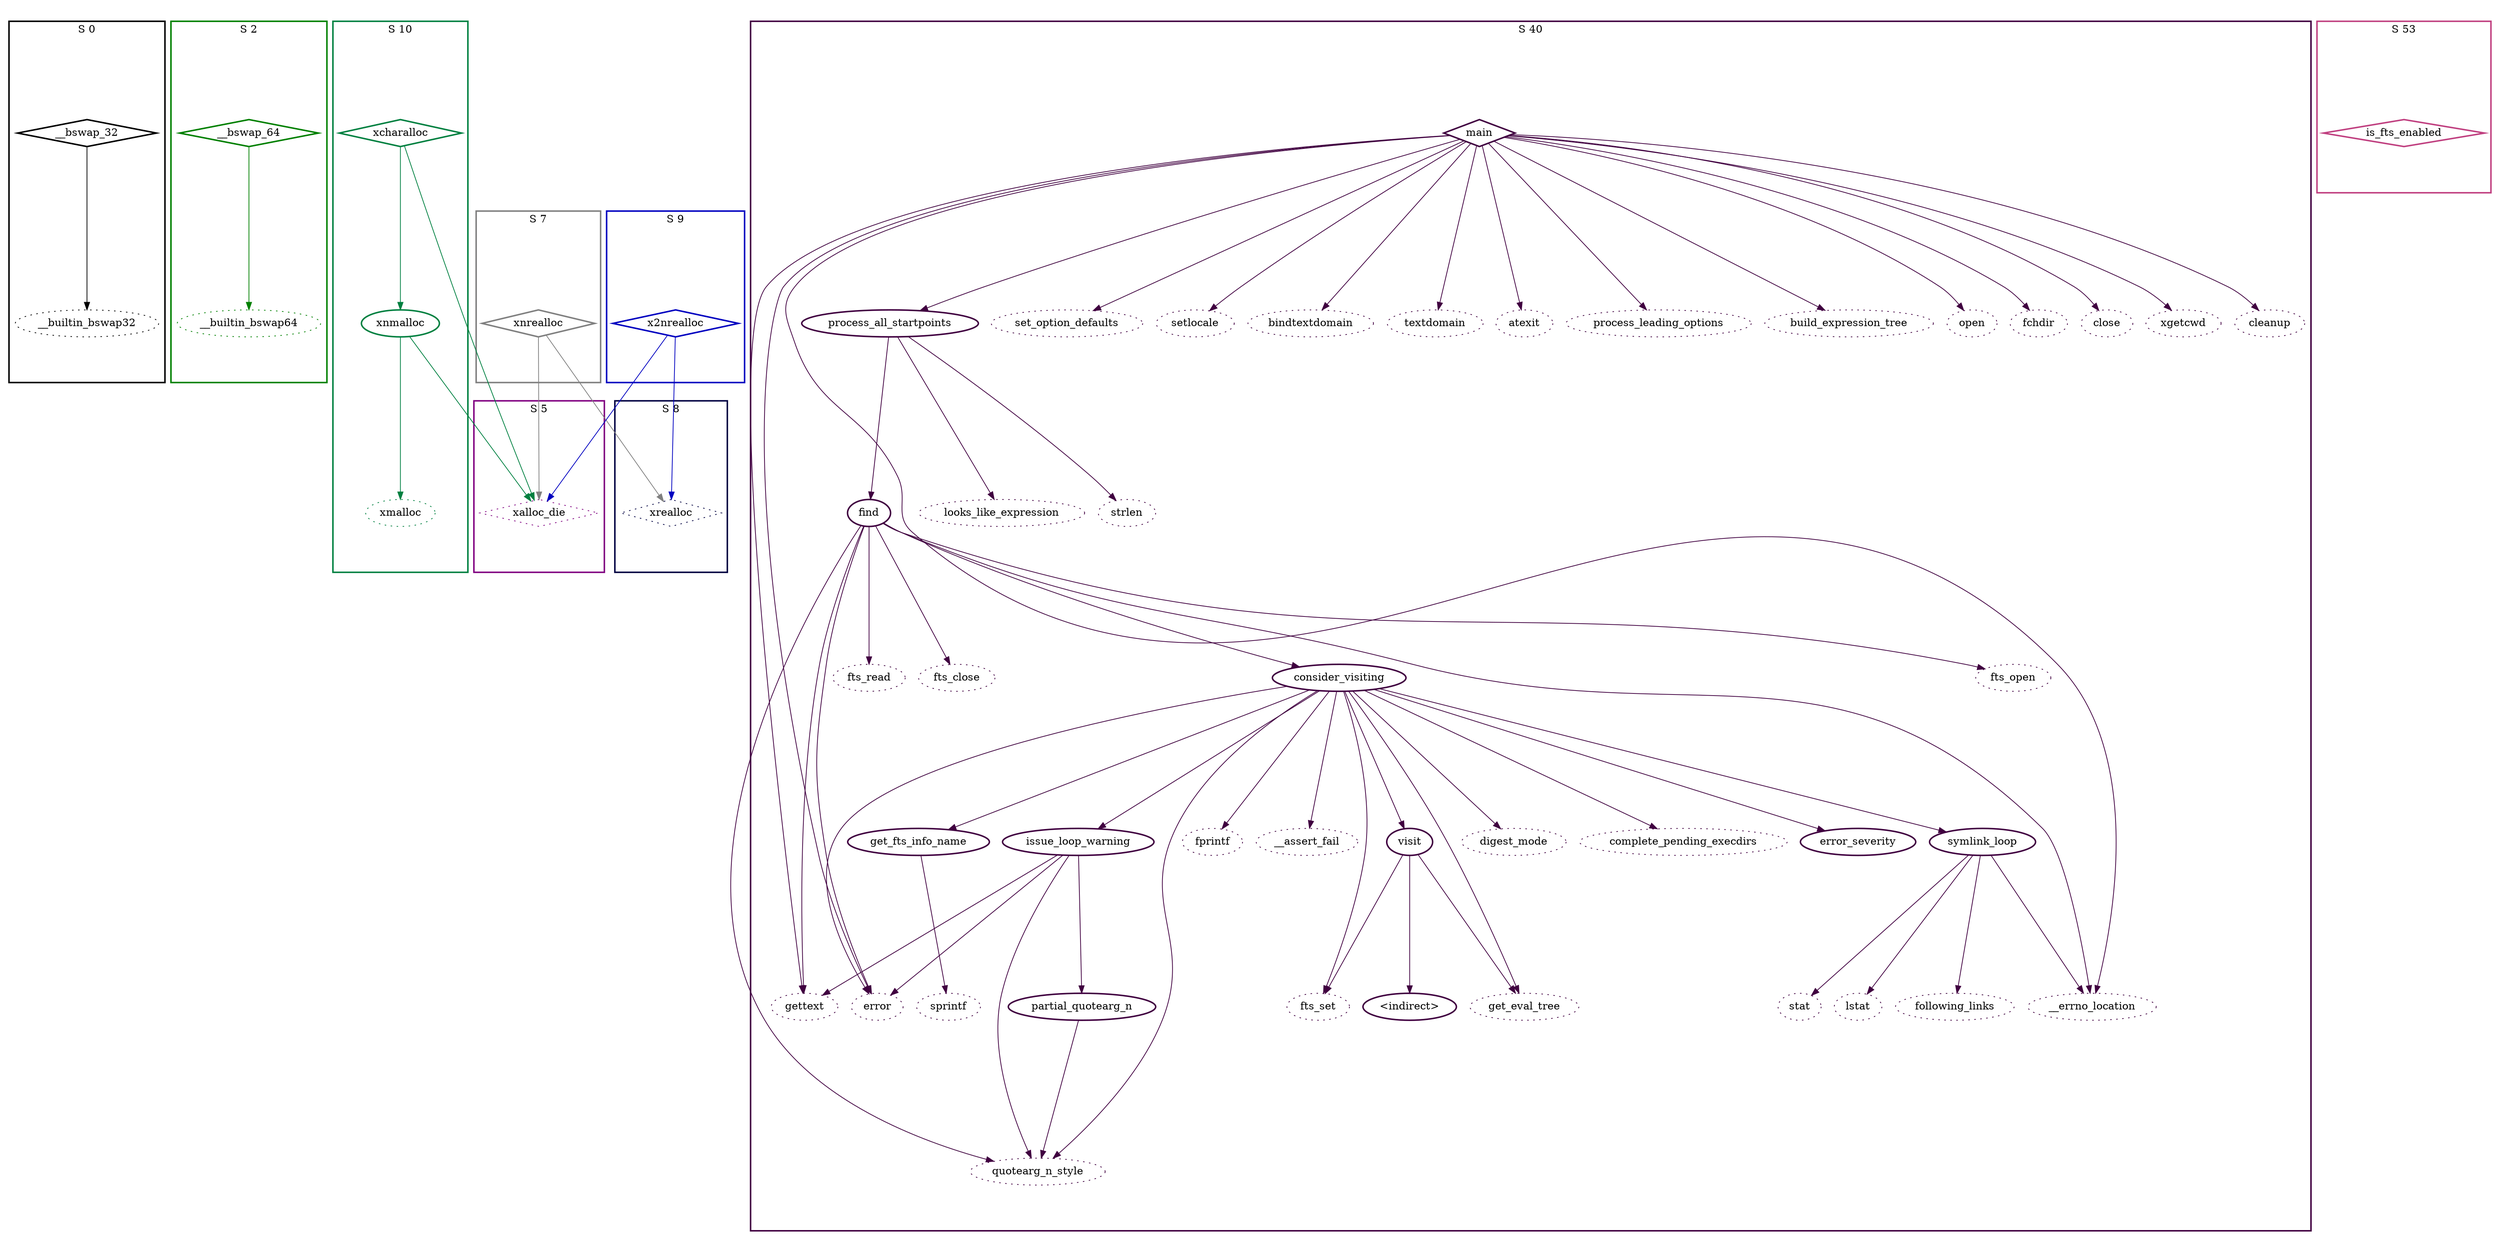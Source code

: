 digraph G {
  ratio=0.500000;
  "UV __bswap_32 (0)" [shape=diamond, label="__bswap_32", color="#000000",
                       style=bold];
  "UV __builtin_bswap32 (1)" [label="__builtin_bswap32", color="#000000",
                              style=dotted];
  "UV __bswap_64 (2)" [shape=diamond, label="__bswap_64", color="#008000",
                       style=bold];
  "UV __builtin_bswap64 (3)" [label="__builtin_bswap64", color="#008000",
                              style=dotted];
  "UV xnmalloc (4)" [label="xnmalloc", color="#008040", style=bold];
  "UV xalloc_die (5)" [shape=diamond, label="xalloc_die", color="#800080",
                       style=dotted];
  "UV xmalloc (6)" [label="xmalloc", color="#008040", style=dotted];
  "UV xnrealloc (7)" [shape=diamond, label="xnrealloc", color="#808080",
                      style=bold];
  "UV xrealloc (8)" [shape=diamond, label="xrealloc", color="#000040",
                     style=dotted];
  "UV x2nrealloc (9)" [shape=diamond, label="x2nrealloc", color="#0000C0",
                       style=bold];
  "UV xcharalloc (10)" [shape=diamond, label="xcharalloc", color="#008040",
                        style=bold];
  "UV error_severity (11)" [label="error_severity", color="#400040",
                            style=bold];
  "UV get_fts_info_name (12)" [label="get_fts_info_name", color="#400040",
                               style=bold];
  "UV sprintf (13)" [label="sprintf", color="#400040", style=dotted];
  "UV visit (14)" [label="visit", color="#400040", style=bold];
  "UV get_eval_tree (15)" [label="get_eval_tree", color="#400040",
                           style=dotted];
  "UV <indirect> (16)" [label="<indirect>", color="#400040", style=bold];
  "UV fts_set (17)" [label="fts_set", color="#400040", style=dotted];
  "UV partial_quotearg_n (18)" [label="partial_quotearg_n", color="#400040",
                                style=bold];
  "UV quotearg_n_style (19)" [label="quotearg_n_style", color="#400040",
                              style=dotted];
  "UV issue_loop_warning (20)" [label="issue_loop_warning", color="#400040",
                                style=bold];
  "UV gettext (21)" [label="gettext", color="#400040", style=dotted];
  "UV error (22)" [label="error", color="#400040", style=dotted];
  "UV symlink_loop (23)" [label="symlink_loop", color="#400040", style=bold];
  "UV following_links (24)" [label="following_links", color="#400040",
                             style=dotted];
  "UV stat (25)" [label="stat", color="#400040", style=dotted];
  "UV lstat (26)" [label="lstat", color="#400040", style=dotted];
  "UV __errno_location (27)" [label="__errno_location", color="#400040",
                              style=dotted];
  "UV consider_visiting (28)" [label="consider_visiting", color="#400040",
                               style=bold];
  "UV fprintf (29)" [label="fprintf", color="#400040", style=dotted];
  "UV __assert_fail (30)" [label="__assert_fail", color="#400040",
                           style=dotted];
  "UV digest_mode (31)" [label="digest_mode", color="#400040", style=dotted];
  "UV complete_pending_execdirs (32)" [label="complete_pending_execdirs",
                                       color="#400040", style=dotted];
  "UV find (33)" [label="find", color="#400040", style=bold];
  "UV fts_open (34)" [label="fts_open", color="#400040", style=dotted];
  "UV fts_read (35)" [label="fts_read", color="#400040", style=dotted];
  "UV fts_close (36)" [label="fts_close", color="#400040", style=dotted];
  "UV process_all_startpoints (37)" [label="process_all_startpoints",
                                     color="#400040", style=bold];
  "UV looks_like_expression (38)" [label="looks_like_expression",
                                   color="#400040", style=dotted];
  "UV strlen (39)" [label="strlen", color="#400040", style=dotted];
  "UV main (40)" [shape=diamond, label="main", color="#400040", style=bold];
  "UV set_option_defaults (41)" [label="set_option_defaults",
                                 color="#400040", style=dotted];
  "UV setlocale (42)" [label="setlocale", color="#400040", style=dotted];
  "UV bindtextdomain (43)" [label="bindtextdomain", color="#400040",
                            style=dotted];
  "UV textdomain (44)" [label="textdomain", color="#400040", style=dotted];
  "UV atexit (45)" [label="atexit", color="#400040", style=dotted];
  "UV process_leading_options (46)" [label="process_leading_options",
                                     color="#400040", style=dotted];
  "UV build_expression_tree (47)" [label="build_expression_tree",
                                   color="#400040", style=dotted];
  "UV open (48)" [label="open", color="#400040", style=dotted];
  "UV fchdir (49)" [label="fchdir", color="#400040", style=dotted];
  "UV close (50)" [label="close", color="#400040", style=dotted];
  "UV xgetcwd (51)" [label="xgetcwd", color="#400040", style=dotted];
  "UV cleanup (52)" [label="cleanup", color="#400040", style=dotted];
  "UV is_fts_enabled (53)" [shape=diamond, label="is_fts_enabled",
                            color="#C04080", style=bold];
  
  subgraph cluster_40 { label="S 40";
    color="#400040";
    style=bold;
    "UV cleanup (52)";"UV xgetcwd (51)";"UV close (50)";"UV fchdir (49)";"UV open (48)";"UV build_expression_tree (47)";"UV process_leading_options (46)";"UV atexit (45)";"UV textdomain (44)";"UV bindtextdomain (43)";"UV setlocale (42)";"UV set_option_defaults (41)";"UV main (40)";"UV strlen (39)";"UV looks_like_expression (38)";"UV process_all_startpoints (37)";"UV fts_close (36)";"UV fts_read (35)";"UV fts_open (34)";"UV find (33)";"UV complete_pending_execdirs (32)";"UV digest_mode (31)";"UV __assert_fail (30)";"UV fprintf (29)";"UV consider_visiting (28)";"UV __errno_location (27)";"UV lstat (26)";"UV stat (25)";"UV following_links (24)";"UV symlink_loop (23)";"UV error (22)";"UV gettext (21)";"UV issue_loop_warning (20)";"UV quotearg_n_style (19)";"UV partial_quotearg_n (18)";"UV fts_set (17)";"UV <indirect> (16)";"UV get_eval_tree (15)";"UV visit (14)";"UV sprintf (13)";"UV get_fts_info_name (12)";"UV error_severity (11)"; };
  subgraph cluster_8 { label="S 8";
    color="#000040";
    style=bold;
    "UV xrealloc (8)"; };
  subgraph cluster_53 { label="S 53";
    color="#C04080";
    style=bold;
    "UV is_fts_enabled (53)"; };
  subgraph cluster_9 { label="S 9";
    color="#0000C0";
    style=bold;
    "UV x2nrealloc (9)"; };
  subgraph cluster_2 { label="S 2";
    color="#008000";
    style=bold;
    "UV __builtin_bswap64 (3)";"UV __bswap_64 (2)"; };
  subgraph cluster_5 { label="S 5";
    color="#800080";
    style=bold;
    "UV xalloc_die (5)"; };
  subgraph cluster_7 { label="S 7";
    color="#808080";
    style=bold;
    "UV xnrealloc (7)"; };
  subgraph cluster_10 { label="S 10";
    color="#008040";
    style=bold;
    "UV xcharalloc (10)";"UV xmalloc (6)";"UV xnmalloc (4)"; };
  subgraph cluster_0 { label="S 0";
    color="#000000";
    style=bold;
    "UV __builtin_bswap32 (1)";"UV __bswap_32 (0)"; };
  
  "UV __bswap_32 (0)" -> "UV __builtin_bswap32 (1)" [color="#000000"];
  "UV __bswap_64 (2)" -> "UV __builtin_bswap64 (3)" [color="#008000"];
  "UV xnmalloc (4)" -> "UV xalloc_die (5)" [color="#008040"];
  "UV xnmalloc (4)" -> "UV xmalloc (6)" [color="#008040"];
  "UV xnrealloc (7)" -> "UV xalloc_die (5)" [color="#808080"];
  "UV xnrealloc (7)" -> "UV xrealloc (8)" [color="#808080"];
  "UV x2nrealloc (9)" -> "UV xalloc_die (5)" [color="#0000C0"];
  "UV x2nrealloc (9)" -> "UV xrealloc (8)" [color="#0000C0"];
  "UV xcharalloc (10)" -> "UV xnmalloc (4)" [color="#008040"];
  "UV xcharalloc (10)" -> "UV xalloc_die (5)" [color="#008040"];
  "UV get_fts_info_name (12)" -> "UV sprintf (13)" [color="#400040"];
  "UV visit (14)" -> "UV get_eval_tree (15)" [color="#400040"];
  "UV visit (14)" -> "UV <indirect> (16)" [color="#400040"];
  "UV visit (14)" -> "UV fts_set (17)" [color="#400040"];
  "UV partial_quotearg_n (18)" -> "UV quotearg_n_style (19)" [color="#400040"];
  "UV issue_loop_warning (20)" -> "UV partial_quotearg_n (18)" [color="#400040"];
  "UV issue_loop_warning (20)" -> "UV quotearg_n_style (19)" [color="#400040"];
  "UV issue_loop_warning (20)" -> "UV gettext (21)" [color="#400040"];
  "UV issue_loop_warning (20)" -> "UV error (22)" [color="#400040"];
  "UV symlink_loop (23)" -> "UV following_links (24)" [color="#400040"];
  "UV symlink_loop (23)" -> "UV stat (25)" [color="#400040"];
  "UV symlink_loop (23)" -> "UV lstat (26)" [color="#400040"];
  "UV symlink_loop (23)" -> "UV __errno_location (27)" [color="#400040"];
  "UV consider_visiting (28)" -> "UV error_severity (11)" [color="#400040"];
  "UV consider_visiting (28)" -> "UV get_fts_info_name (12)" [color="#400040"];
  "UV consider_visiting (28)" -> "UV visit (14)" [color="#400040"];
  "UV consider_visiting (28)" -> "UV get_eval_tree (15)" [color="#400040"];
  "UV consider_visiting (28)" -> "UV fts_set (17)" [color="#400040"];
  "UV consider_visiting (28)" -> "UV quotearg_n_style (19)" [color="#400040"];
  "UV consider_visiting (28)" -> "UV issue_loop_warning (20)" [color="#400040"];
  "UV consider_visiting (28)" -> "UV error (22)" [color="#400040"];
  "UV consider_visiting (28)" -> "UV symlink_loop (23)" [color="#400040"];
  "UV consider_visiting (28)" -> "UV fprintf (29)" [color="#400040"];
  "UV consider_visiting (28)" -> "UV __assert_fail (30)" [color="#400040"];
  "UV consider_visiting (28)" -> "UV digest_mode (31)" [color="#400040"];
  "UV consider_visiting (28)" -> "UV complete_pending_execdirs (32)" [
  color="#400040"];
  "UV find (33)" -> "UV quotearg_n_style (19)" [color="#400040"];
  "UV find (33)" -> "UV gettext (21)" [color="#400040"];
  "UV find (33)" -> "UV error (22)" [color="#400040"];
  "UV find (33)" -> "UV __errno_location (27)" [color="#400040"];
  "UV find (33)" -> "UV consider_visiting (28)" [color="#400040"];
  "UV find (33)" -> "UV fts_open (34)" [color="#400040"];
  "UV find (33)" -> "UV fts_read (35)" [color="#400040"];
  "UV find (33)" -> "UV fts_close (36)" [color="#400040"];
  "UV process_all_startpoints (37)" -> "UV find (33)" [color="#400040"];
  "UV process_all_startpoints (37)" -> "UV looks_like_expression (38)" [
  color="#400040"];
  "UV process_all_startpoints (37)" -> "UV strlen (39)" [color="#400040"];
  "UV main (40)" -> "UV gettext (21)" [color="#400040"];
  "UV main (40)" -> "UV error (22)" [color="#400040"];
  "UV main (40)" -> "UV __errno_location (27)" [color="#400040"];
  "UV main (40)" -> "UV process_all_startpoints (37)" [color="#400040"];
  "UV main (40)" -> "UV set_option_defaults (41)" [color="#400040"];
  "UV main (40)" -> "UV setlocale (42)" [color="#400040"];
  "UV main (40)" -> "UV bindtextdomain (43)" [color="#400040"];
  "UV main (40)" -> "UV textdomain (44)" [color="#400040"];
  "UV main (40)" -> "UV atexit (45)" [color="#400040"];
  "UV main (40)" -> "UV process_leading_options (46)" [color="#400040"];
  "UV main (40)" -> "UV build_expression_tree (47)" [color="#400040"];
  "UV main (40)" -> "UV open (48)" [color="#400040"];
  "UV main (40)" -> "UV fchdir (49)" [color="#400040"];
  "UV main (40)" -> "UV close (50)" [color="#400040"];
  "UV main (40)" -> "UV xgetcwd (51)" [color="#400040"];
  "UV main (40)" -> "UV cleanup (52)" [color="#400040"];
  
  }